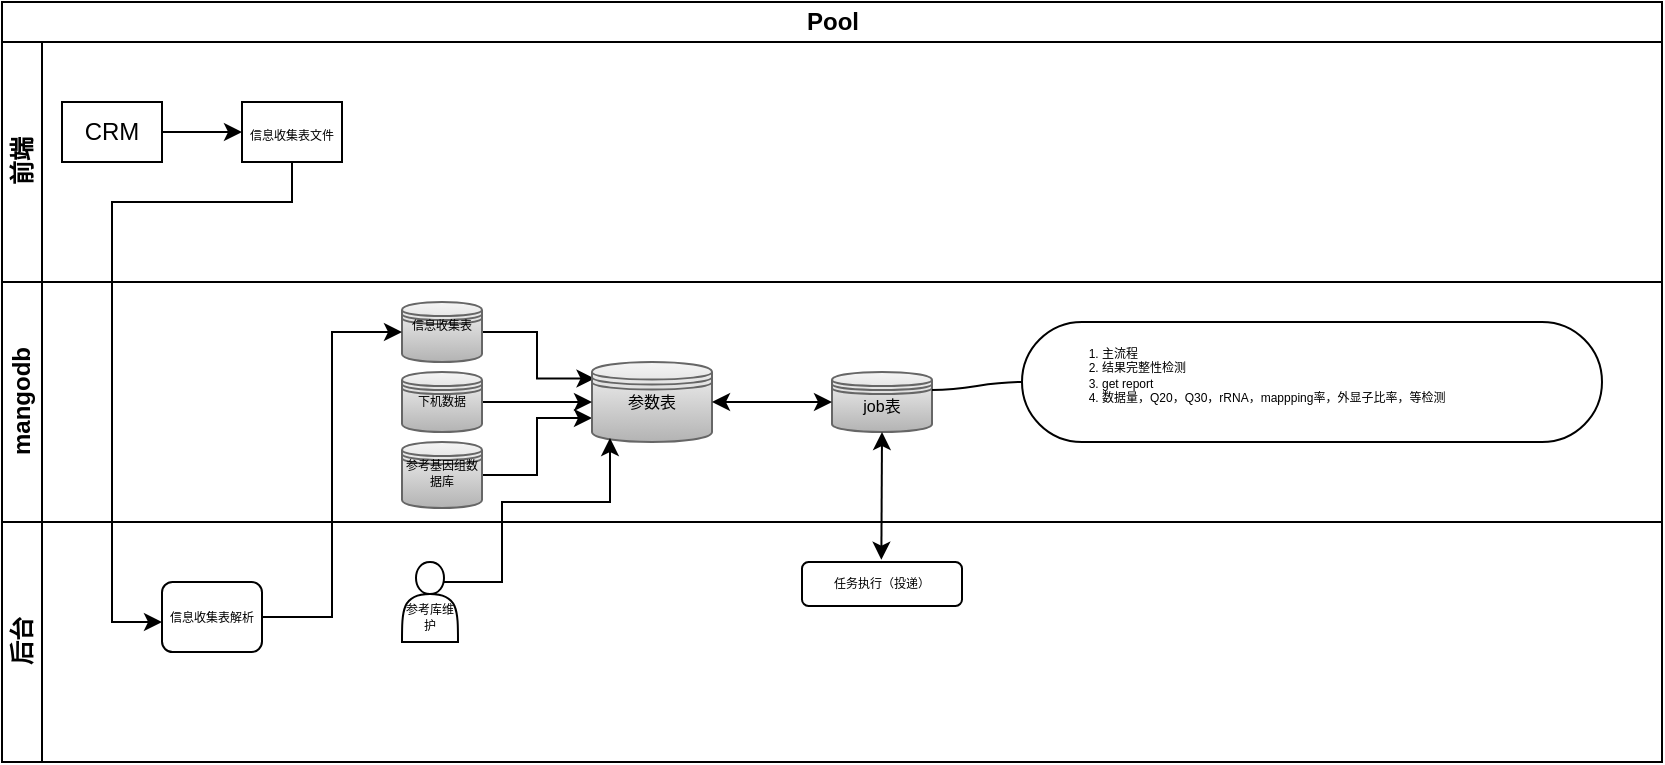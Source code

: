 <mxfile version="10.6.6" type="github"><diagram id="PkpGOJX1k3NvWqJTjYDh" name="第 1 页"><mxGraphModel dx="1073" dy="467" grid="1" gridSize="10" guides="1" tooltips="1" connect="1" arrows="1" fold="1" page="1" pageScale="1" pageWidth="827" pageHeight="1169" math="0" shadow="0"><root><mxCell id="0"/><mxCell id="1" parent="0"/><mxCell id="y1eMfGXF586XzE0nvam--1" value="Pool" style="swimlane;html=1;childLayout=stackLayout;resizeParent=1;resizeParentMax=0;horizontal=1;startSize=20;horizontalStack=0;" vertex="1" parent="1"><mxGeometry x="100" y="160" width="830" height="380" as="geometry"/></mxCell><mxCell id="y1eMfGXF586XzE0nvam--2" value="前端" style="swimlane;html=1;startSize=20;horizontal=0;" vertex="1" parent="y1eMfGXF586XzE0nvam--1"><mxGeometry y="20" width="830" height="120" as="geometry"/></mxCell><mxCell id="y1eMfGXF586XzE0nvam--7" value="" style="edgeStyle=orthogonalEdgeStyle;rounded=0;orthogonalLoop=1;jettySize=auto;html=1;" edge="1" parent="y1eMfGXF586XzE0nvam--2" source="y1eMfGXF586XzE0nvam--5" target="y1eMfGXF586XzE0nvam--6"><mxGeometry relative="1" as="geometry"/></mxCell><mxCell id="y1eMfGXF586XzE0nvam--5" value="CRM" style="rounded=0;whiteSpace=wrap;html=1;" vertex="1" parent="y1eMfGXF586XzE0nvam--2"><mxGeometry x="30" y="30" width="50" height="30" as="geometry"/></mxCell><mxCell id="y1eMfGXF586XzE0nvam--6" value="&lt;font style=&quot;font-size: 6px&quot;&gt;信息收集表文件&lt;/font&gt;" style="rounded=0;whiteSpace=wrap;html=1;" vertex="1" parent="y1eMfGXF586XzE0nvam--2"><mxGeometry x="120" y="30" width="50" height="30" as="geometry"/></mxCell><mxCell id="y1eMfGXF586XzE0nvam--3" value="mangodb" style="swimlane;html=1;startSize=20;horizontal=0;spacing=2;verticalAlign=middle;" vertex="1" parent="y1eMfGXF586XzE0nvam--1"><mxGeometry y="140" width="830" height="120" as="geometry"/></mxCell><mxCell id="y1eMfGXF586XzE0nvam--14" value="" style="edgeStyle=orthogonalEdgeStyle;rounded=0;orthogonalLoop=1;jettySize=auto;html=1;fontSize=6;entryX=0.021;entryY=0.207;entryDx=0;entryDy=0;entryPerimeter=0;" edge="1" parent="y1eMfGXF586XzE0nvam--3" source="y1eMfGXF586XzE0nvam--10" target="y1eMfGXF586XzE0nvam--13"><mxGeometry relative="1" as="geometry"><mxPoint x="320" y="35" as="targetPoint"/></mxGeometry></mxCell><mxCell id="y1eMfGXF586XzE0nvam--10" value="&lt;div style=&quot;font-size: 6px&quot; align=&quot;center&quot;&gt;&lt;font style=&quot;font-size: 6px&quot;&gt;信息收集表&lt;/font&gt;&lt;/div&gt;" style="shape=datastore;whiteSpace=wrap;html=1;labelPosition=center;verticalLabelPosition=middle;align=center;verticalAlign=middle;horizontal=1;spacingLeft=0;spacingBottom=17;gradientColor=#b3b3b3;fillColor=#f5f5f5;strokeColor=#666666;" vertex="1" parent="y1eMfGXF586XzE0nvam--3"><mxGeometry x="200" y="10" width="40" height="30" as="geometry"/></mxCell><mxCell id="y1eMfGXF586XzE0nvam--15" value="" style="edgeStyle=orthogonalEdgeStyle;rounded=0;orthogonalLoop=1;jettySize=auto;html=1;fontSize=6;entryX=0;entryY=0.7;entryDx=0;entryDy=0;" edge="1" parent="y1eMfGXF586XzE0nvam--3" source="y1eMfGXF586XzE0nvam--12" target="y1eMfGXF586XzE0nvam--13"><mxGeometry relative="1" as="geometry"><mxPoint x="320" y="86.5" as="targetPoint"/></mxGeometry></mxCell><mxCell id="y1eMfGXF586XzE0nvam--12" value="参考基因组数据库" style="shape=datastore;whiteSpace=wrap;html=1;fontSize=6;spacingBottom=11;gradientColor=#b3b3b3;fillColor=#f5f5f5;strokeColor=#666666;" vertex="1" parent="y1eMfGXF586XzE0nvam--3"><mxGeometry x="200" y="80" width="40" height="33" as="geometry"/></mxCell><mxCell id="y1eMfGXF586XzE0nvam--13" value="参数表" style="shape=datastore;whiteSpace=wrap;html=1;gradientColor=#b3b3b3;fillColor=#f5f5f5;strokeColor=#666666;fontSize=8;spacingBottom=12;" vertex="1" parent="y1eMfGXF586XzE0nvam--3"><mxGeometry x="295" y="40" width="60" height="40" as="geometry"/></mxCell><mxCell id="y1eMfGXF586XzE0nvam--16" value="job表" style="shape=datastore;whiteSpace=wrap;html=1;gradientColor=#b3b3b3;fillColor=#f5f5f5;strokeColor=#666666;fontSize=8;spacingBottom=6;" vertex="1" parent="y1eMfGXF586XzE0nvam--3"><mxGeometry x="415" y="45" width="50" height="30" as="geometry"/></mxCell><mxCell id="y1eMfGXF586XzE0nvam--30" value="" style="edgeStyle=orthogonalEdgeStyle;rounded=0;orthogonalLoop=1;jettySize=auto;html=1;fontSize=6;" edge="1" parent="y1eMfGXF586XzE0nvam--3" source="y1eMfGXF586XzE0nvam--29" target="y1eMfGXF586XzE0nvam--13"><mxGeometry relative="1" as="geometry"/></mxCell><mxCell id="y1eMfGXF586XzE0nvam--29" value="下机数据" style="shape=datastore;whiteSpace=wrap;html=1;labelPosition=center;verticalLabelPosition=middle;align=center;verticalAlign=middle;horizontal=1;spacingLeft=0;spacingBottom=11;gradientColor=#b3b3b3;fillColor=#f5f5f5;strokeColor=#666666;fontSize=6;" vertex="1" parent="y1eMfGXF586XzE0nvam--3"><mxGeometry x="200" y="45" width="40" height="30" as="geometry"/></mxCell><mxCell id="y1eMfGXF586XzE0nvam--40" value="&lt;ol&gt;&lt;li&gt;主流程&lt;/li&gt;&lt;li&gt;结果完整性检测&lt;/li&gt;&lt;li&gt;get report&lt;br&gt;&lt;/li&gt;&lt;li&gt;&lt;div align=&quot;left&quot;&gt;数据量，Q20，Q30，rRNA，mappping率，外显子比率，等检测&lt;br&gt;&lt;/div&gt;&lt;/li&gt;&lt;/ol&gt;" style="whiteSpace=wrap;html=1;rounded=1;arcSize=50;align=left;verticalAlign=middle;container=1;recursiveResize=0;strokeWidth=1;autosize=1;spacing=0;treeFolding=1;fontSize=6;spacingLeft=0;spacingRight=69;labelPosition=center;verticalLabelPosition=middle;spacingBottom=7;" vertex="1" collapsed="1" parent="y1eMfGXF586XzE0nvam--3"><mxGeometry x="510" y="20" width="290" height="60" as="geometry"/></mxCell><mxCell id="y1eMfGXF586XzE0nvam--41" value="" style="edgeStyle=entityRelationEdgeStyle;startArrow=none;endArrow=none;segment=10;curved=1;fontSize=6;exitX=1;exitY=0.3;exitDx=0;exitDy=0;" edge="1" target="y1eMfGXF586XzE0nvam--40" parent="y1eMfGXF586XzE0nvam--3" source="y1eMfGXF586XzE0nvam--16"><mxGeometry relative="1" as="geometry"><mxPoint x="500" y="70" as="sourcePoint"/></mxGeometry></mxCell><mxCell id="y1eMfGXF586XzE0nvam--43" value="" style="endArrow=classic;startArrow=classic;html=1;fontSize=6;entryX=0;entryY=0.5;entryDx=0;entryDy=0;exitX=1;exitY=0.5;exitDx=0;exitDy=0;" edge="1" parent="y1eMfGXF586XzE0nvam--3" source="y1eMfGXF586XzE0nvam--13" target="y1eMfGXF586XzE0nvam--16"><mxGeometry width="50" height="50" relative="1" as="geometry"><mxPoint y="310" as="sourcePoint"/><mxPoint x="50" y="260" as="targetPoint"/></mxGeometry></mxCell><mxCell id="y1eMfGXF586XzE0nvam--11" value="" style="edgeStyle=orthogonalEdgeStyle;rounded=0;orthogonalLoop=1;jettySize=auto;html=1;" edge="1" parent="y1eMfGXF586XzE0nvam--1" source="y1eMfGXF586XzE0nvam--6"><mxGeometry relative="1" as="geometry"><mxPoint x="80" y="310" as="targetPoint"/><Array as="points"><mxPoint x="145" y="100"/><mxPoint x="55" y="100"/></Array></mxGeometry></mxCell><mxCell id="y1eMfGXF586XzE0nvam--4" value="后台" style="swimlane;html=1;startSize=20;horizontal=0;" vertex="1" parent="y1eMfGXF586XzE0nvam--1"><mxGeometry y="260" width="830" height="120" as="geometry"/></mxCell><mxCell id="y1eMfGXF586XzE0nvam--31" value="参考库维护" style="shape=actor;whiteSpace=wrap;html=1;fontSize=6;spacingBottom=-15;" vertex="1" parent="y1eMfGXF586XzE0nvam--4"><mxGeometry x="200" y="20" width="28" height="40" as="geometry"/></mxCell><mxCell id="y1eMfGXF586XzE0nvam--32" value="信息收集表解析" style="rounded=1;whiteSpace=wrap;html=1;fontSize=6;" vertex="1" parent="y1eMfGXF586XzE0nvam--4"><mxGeometry x="80" y="30" width="50" height="35" as="geometry"/></mxCell><mxCell id="y1eMfGXF586XzE0nvam--38" value="任务执行（投递）" style="rounded=1;whiteSpace=wrap;html=1;fontSize=6;" vertex="1" parent="y1eMfGXF586XzE0nvam--4"><mxGeometry x="400" y="20" width="80" height="22" as="geometry"/></mxCell><mxCell id="y1eMfGXF586XzE0nvam--34" value="" style="edgeStyle=orthogonalEdgeStyle;rounded=0;orthogonalLoop=1;jettySize=auto;html=1;fontSize=6;entryX=0;entryY=0.5;entryDx=0;entryDy=0;" edge="1" parent="y1eMfGXF586XzE0nvam--1" source="y1eMfGXF586XzE0nvam--32" target="y1eMfGXF586XzE0nvam--10"><mxGeometry relative="1" as="geometry"/></mxCell><mxCell id="y1eMfGXF586XzE0nvam--35" value="" style="edgeStyle=orthogonalEdgeStyle;rounded=0;orthogonalLoop=1;jettySize=auto;html=1;fontSize=6;entryX=0.15;entryY=0.95;entryDx=0;entryDy=0;entryPerimeter=0;exitX=0.75;exitY=0.25;exitDx=0;exitDy=0;exitPerimeter=0;" edge="1" parent="y1eMfGXF586XzE0nvam--1" source="y1eMfGXF586XzE0nvam--31" target="y1eMfGXF586XzE0nvam--13"><mxGeometry relative="1" as="geometry"><mxPoint x="307.5" y="305" as="targetPoint"/><mxPoint x="227" y="305" as="sourcePoint"/><Array as="points"><mxPoint x="250" y="290"/><mxPoint x="250" y="250"/><mxPoint x="304" y="250"/></Array></mxGeometry></mxCell><mxCell id="y1eMfGXF586XzE0nvam--37" value="" style="endArrow=classic;startArrow=classic;html=1;fontSize=6;entryX=0.5;entryY=1;entryDx=0;entryDy=0;exitX=0.496;exitY=-0.052;exitDx=0;exitDy=0;exitPerimeter=0;" edge="1" parent="y1eMfGXF586XzE0nvam--1" source="y1eMfGXF586XzE0nvam--38" target="y1eMfGXF586XzE0nvam--16"><mxGeometry width="50" height="50" relative="1" as="geometry"><mxPoint x="420" y="280" as="sourcePoint"/><mxPoint x="50" y="400" as="targetPoint"/><Array as="points"/></mxGeometry></mxCell></root></mxGraphModel></diagram></mxfile>